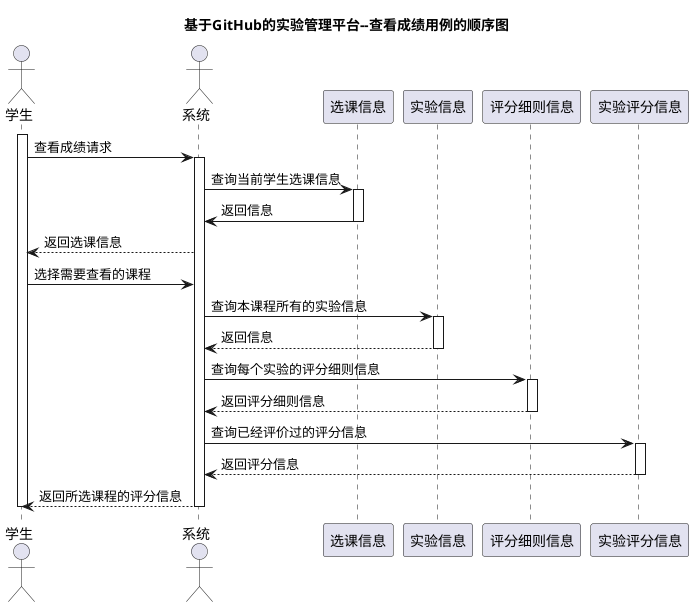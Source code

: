 @startuml
title 基于GitHub的实验管理平台--查看成绩用例的顺序图
actor 学生
actor 系统
activate 学生
学生->系统:查看成绩请求
activate 系统
系统->选课信息:查询当前学生选课信息
activate 选课信息
选课信息->系统:返回信息
deactivate 选课信息
系统-->学生:返回选课信息
学生->系统:选择需要查看的课程
系统->实验信息:查询本课程所有的实验信息
activate 实验信息
实验信息-->系统:返回信息
deactivate 实验信息
系统->评分细则信息:查询每个实验的评分细则信息
activate 评分细则信息
评分细则信息-->系统:返回评分细则信息
deactivate 评分细则信息
系统->实验评分信息:查询已经评价过的评分信息
activate 实验评分信息
实验评分信息-->系统:返回评分信息
deactivate 实验评分信息
系统-->学生:返回所选课程的评分信息
deactivate 系统
deactivate 学生
@enduml
